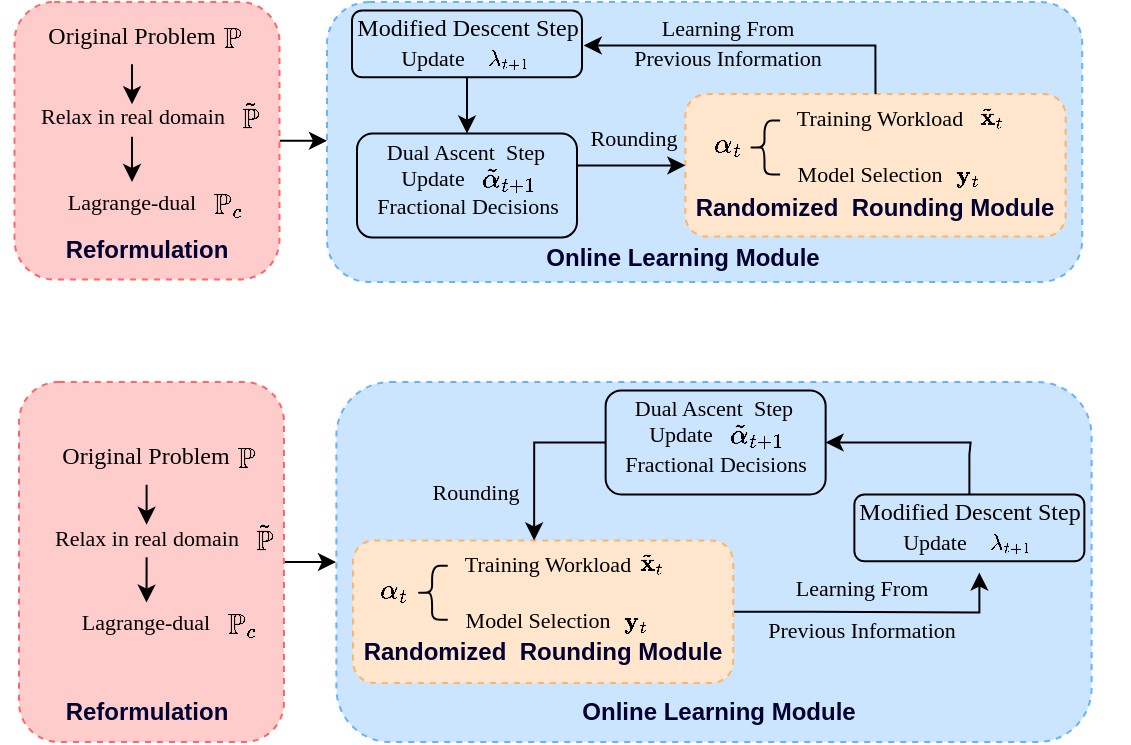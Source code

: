 <mxfile version="21.3.7" type="github">
  <diagram name="第 1 页" id="SSLs9a8aK7hEzwHF-V_V">
    <mxGraphModel dx="581" dy="322" grid="1" gridSize="10" guides="1" tooltips="1" connect="1" arrows="1" fold="1" page="1" pageScale="1" pageWidth="827" pageHeight="1169" math="1" shadow="0">
      <root>
        <mxCell id="0" />
        <mxCell id="1" parent="0" />
        <mxCell id="NSVF5rRADlhFA87VCiKn-22" value="" style="rounded=1;whiteSpace=wrap;html=1;strokeWidth=1;fontFamily=Times New Roman;fillColor=#CCE5FF;dashed=1;strokeColor=#66B2FF;" parent="1" vertex="1">
          <mxGeometry x="305.5" y="160" width="377.62" height="140" as="geometry" />
        </mxCell>
        <mxCell id="NSVF5rRADlhFA87VCiKn-32" value="" style="rounded=1;whiteSpace=wrap;html=1;strokeWidth=1;fontFamily=Times New Roman;fillColor=#FFE6CC;dashed=1;fontColor=#FFE6CC;strokeColor=#FFB366;" parent="1" vertex="1">
          <mxGeometry x="484.68" y="206.06" width="190.13" height="71.25" as="geometry" />
        </mxCell>
        <mxCell id="NSVF5rRADlhFA87VCiKn-35" value="" style="edgeStyle=orthogonalEdgeStyle;rounded=0;orthogonalLoop=1;jettySize=auto;html=1;exitX=1;exitY=0.5;exitDx=0;exitDy=0;" parent="1" source="NSVF5rRADlhFA87VCiKn-26" target="NSVF5rRADlhFA87VCiKn-22" edge="1">
          <mxGeometry relative="1" as="geometry">
            <mxPoint x="281.75" y="219.381" as="sourcePoint" />
            <Array as="points">
              <mxPoint x="300.5" y="230" />
              <mxPoint x="300.5" y="230" />
            </Array>
          </mxGeometry>
        </mxCell>
        <mxCell id="NSVF5rRADlhFA87VCiKn-26" value="" style="rounded=1;whiteSpace=wrap;html=1;strokeWidth=1;fontFamily=Times New Roman;fillColor=#FFCCCC;dashed=1;strokeColor=#FF6666;" parent="1" vertex="1">
          <mxGeometry x="149.25" y="160" width="132.5" height="138.75" as="geometry" />
        </mxCell>
        <mxCell id="sfnMSoEM-NCYtmPpQdEC-3" value="$$\mathbb{P}$$" style="text;html=1;strokeColor=none;fillColor=none;align=center;verticalAlign=middle;whiteSpace=wrap;rounded=0;" parent="1" vertex="1">
          <mxGeometry x="248" y="167.65" width="20" height="20" as="geometry" />
        </mxCell>
        <mxCell id="sfnMSoEM-NCYtmPpQdEC-5" value="$$\tilde{\mathbb{P}}$$" style="text;html=1;strokeColor=none;fillColor=none;align=center;verticalAlign=middle;whiteSpace=wrap;rounded=0;" parent="1" vertex="1">
          <mxGeometry x="256.75" y="207.34" width="20" height="20" as="geometry" />
        </mxCell>
        <mxCell id="NSVF5rRADlhFA87VCiKn-19" style="edgeStyle=orthogonalEdgeStyle;rounded=0;orthogonalLoop=1;jettySize=auto;html=1;entryX=0.5;entryY=0;entryDx=0;entryDy=0;" parent="1" source="sfnMSoEM-NCYtmPpQdEC-8" target="NSVF5rRADlhFA87VCiKn-2" edge="1">
          <mxGeometry relative="1" as="geometry" />
        </mxCell>
        <mxCell id="sfnMSoEM-NCYtmPpQdEC-8" value="&lt;p style=&quot;line-height: 0%;&quot;&gt;&lt;font face=&quot;Times New Roman&quot; style=&quot;font-size: 11px;&quot;&gt;Relax in real domain&lt;/font&gt;&lt;/p&gt;" style="text;html=1;strokeColor=none;fillColor=none;align=center;verticalAlign=middle;whiteSpace=wrap;rounded=0;fontSize=7;" parent="1" vertex="1">
          <mxGeometry x="150.5" y="207.34" width="115" height="20" as="geometry" />
        </mxCell>
        <mxCell id="sfnMSoEM-NCYtmPpQdEC-17" value="$$\mathbb{P}_c$$" style="text;html=1;strokeColor=none;fillColor=none;align=center;verticalAlign=middle;whiteSpace=wrap;rounded=0;" parent="1" vertex="1">
          <mxGeometry x="245.5" y="250.94" width="20" height="20" as="geometry" />
        </mxCell>
        <mxCell id="sfnMSoEM-NCYtmPpQdEC-21" value="$$\tilde{\alpha}_{t+1}$$" style="text;html=1;strokeColor=none;fillColor=none;align=center;verticalAlign=middle;whiteSpace=wrap;rounded=0;" parent="1" vertex="1">
          <mxGeometry x="380.5" y="237.81" width="30" height="20" as="geometry" />
        </mxCell>
        <mxCell id="sfnMSoEM-NCYtmPpQdEC-22" value="&lt;p style=&quot;line-height: 0%;&quot;&gt;&lt;font face=&quot;Times New Roman&quot; style=&quot;font-size: 11px;&quot;&gt;Update&lt;/font&gt;&lt;/p&gt;" style="text;html=1;strokeColor=none;fillColor=none;align=center;verticalAlign=middle;whiteSpace=wrap;rounded=0;fontSize=7;" parent="1" vertex="1">
          <mxGeometry x="335.5" y="232.81" width="45" height="30" as="geometry" />
        </mxCell>
        <mxCell id="sfnMSoEM-NCYtmPpQdEC-39" value="$$\lambda_{t+1}$$" style="text;html=1;strokeColor=none;fillColor=none;align=center;verticalAlign=middle;whiteSpace=wrap;rounded=0;fontSize=11;fontFamily=Times New Roman;" parent="1" vertex="1">
          <mxGeometry x="380.5" y="178.29" width="30" height="20" as="geometry" />
        </mxCell>
        <mxCell id="sfnMSoEM-NCYtmPpQdEC-41" value="Dual Ascent&amp;nbsp; Step" style="text;html=1;strokeColor=none;fillColor=none;align=center;verticalAlign=middle;whiteSpace=wrap;rounded=0;fontSize=11;fontFamily=Times New Roman;" parent="1" vertex="1">
          <mxGeometry x="324.5" y="224.54" width="100" height="20" as="geometry" />
        </mxCell>
        <mxCell id="NSVF5rRADlhFA87VCiKn-15" style="edgeStyle=orthogonalEdgeStyle;rounded=0;orthogonalLoop=1;jettySize=auto;html=1;" parent="1" source="Pp01OgDB8cOK3t0NA6hv-5" edge="1">
          <mxGeometry relative="1" as="geometry">
            <mxPoint x="208" y="211.53" as="targetPoint" />
          </mxGeometry>
        </mxCell>
        <mxCell id="Pp01OgDB8cOK3t0NA6hv-5" value="Original Problem" style="text;html=1;strokeColor=none;fillColor=none;align=center;verticalAlign=middle;whiteSpace=wrap;rounded=0;fontFamily=Times New Roman;" parent="1" vertex="1">
          <mxGeometry x="143" y="162.97" width="130" height="28.12" as="geometry" />
        </mxCell>
        <mxCell id="Pp01OgDB8cOK3t0NA6hv-11" value="Model Selection" style="text;html=1;strokeColor=none;fillColor=none;align=center;verticalAlign=middle;whiteSpace=wrap;rounded=0;fontSize=11;fontFamily=Times New Roman;" parent="1" vertex="1">
          <mxGeometry x="522.05" y="235.92" width="110" height="20" as="geometry" />
        </mxCell>
        <mxCell id="NSVF5rRADlhFA87VCiKn-45" style="edgeStyle=orthogonalEdgeStyle;rounded=0;orthogonalLoop=1;jettySize=auto;html=1;entryX=0.917;entryY=0.938;entryDx=0;entryDy=0;entryPerimeter=0;exitX=0.5;exitY=0;exitDx=0;exitDy=0;" parent="1" source="NSVF5rRADlhFA87VCiKn-32" target="Pp01OgDB8cOK3t0NA6hv-48" edge="1">
          <mxGeometry relative="1" as="geometry">
            <mxPoint x="582.5" y="207.81" as="sourcePoint" />
            <Array as="points">
              <mxPoint x="579.5" y="181.81" />
            </Array>
          </mxGeometry>
        </mxCell>
        <mxCell id="Pp01OgDB8cOK3t0NA6hv-12" value="Training Workload" style="text;html=1;strokeColor=none;fillColor=none;align=center;verticalAlign=middle;whiteSpace=wrap;rounded=0;fontSize=11;fontFamily=Times New Roman;" parent="1" vertex="1">
          <mxGeometry x="532.05" y="210.79" width="100" height="15" as="geometry" />
        </mxCell>
        <mxCell id="Pp01OgDB8cOK3t0NA6hv-15" value="$$\tilde{\mathbf{x}}_{t}$$" style="text;html=1;strokeColor=none;fillColor=none;align=center;verticalAlign=middle;whiteSpace=wrap;rounded=0;fontFamily=Times New Roman;" parent="1" vertex="1">
          <mxGeometry x="628.18" y="209.04" width="20" height="16.25" as="geometry" />
        </mxCell>
        <mxCell id="Pp01OgDB8cOK3t0NA6hv-17" value="$$\mathbf{y}_{t}$$" style="text;html=1;strokeColor=none;fillColor=none;align=center;verticalAlign=middle;whiteSpace=wrap;rounded=0;fontFamily=Times New Roman;" parent="1" vertex="1">
          <mxGeometry x="613.18" y="237.17" width="25" height="17.5" as="geometry" />
        </mxCell>
        <mxCell id="Pp01OgDB8cOK3t0NA6hv-18" style="edgeStyle=orthogonalEdgeStyle;rounded=0;orthogonalLoop=1;jettySize=auto;html=1;exitX=0.5;exitY=1;exitDx=0;exitDy=0;fontFamily=Times New Roman;" parent="1" source="Pp01OgDB8cOK3t0NA6hv-17" target="Pp01OgDB8cOK3t0NA6hv-17" edge="1">
          <mxGeometry relative="1" as="geometry" />
        </mxCell>
        <mxCell id="Pp01OgDB8cOK3t0NA6hv-25" value="$${\alpha}_{t}$$" style="text;html=1;strokeColor=none;fillColor=none;align=center;verticalAlign=middle;whiteSpace=wrap;rounded=0;" parent="1" vertex="1">
          <mxGeometry x="494.68" y="222.63" width="21.75" height="17.5" as="geometry" />
        </mxCell>
        <mxCell id="Pp01OgDB8cOK3t0NA6hv-48" value="&lt;p style=&quot;line-height: 0%;&quot;&gt;&lt;font style=&quot;font-size: 12px;&quot; face=&quot;Times New Roman&quot;&gt;Modified Descent Step&lt;/font&gt;&lt;br&gt;&lt;/p&gt;" style="text;html=1;strokeColor=none;fillColor=none;align=center;verticalAlign=middle;whiteSpace=wrap;rounded=0;fontSize=7;" parent="1" vertex="1">
          <mxGeometry x="305.5" y="162.97" width="140" height="20" as="geometry" />
        </mxCell>
        <mxCell id="dqOILAj7h7sax7pHXJvT-29" value="&lt;b&gt;&lt;font&gt;Online Learning Module&lt;/font&gt;&lt;/b&gt;" style="text;html=1;strokeColor=none;fillColor=none;align=center;verticalAlign=middle;whiteSpace=wrap;rounded=0;fontColor=#000033;" parent="1" vertex="1">
          <mxGeometry x="410.5" y="273.08" width="145" height="30" as="geometry" />
        </mxCell>
        <mxCell id="NSVF5rRADlhFA87VCiKn-2" value="&lt;p style=&quot;line-height: 0%;&quot;&gt;&lt;font face=&quot;Times New Roman&quot; style=&quot;font-size: 11px;&quot;&gt;Lagrange-dual&lt;/font&gt;&lt;/p&gt;" style="text;html=1;strokeColor=none;fillColor=none;align=center;verticalAlign=middle;whiteSpace=wrap;rounded=0;fontSize=7;" parent="1" vertex="1">
          <mxGeometry x="143" y="250.0" width="130" height="20" as="geometry" />
        </mxCell>
        <mxCell id="NSVF5rRADlhFA87VCiKn-9" value="&lt;p style=&quot;line-height: 0%;&quot;&gt;&lt;font face=&quot;Times New Roman&quot; style=&quot;font-size: 11px;&quot;&gt;Update&lt;/font&gt;&lt;/p&gt;" style="text;html=1;strokeColor=none;fillColor=none;align=center;verticalAlign=middle;whiteSpace=wrap;rounded=0;fontSize=7;" parent="1" vertex="1">
          <mxGeometry x="335.5" y="173.29" width="45" height="30" as="geometry" />
        </mxCell>
        <mxCell id="NSVF5rRADlhFA87VCiKn-33" style="edgeStyle=orthogonalEdgeStyle;rounded=0;orthogonalLoop=1;jettySize=auto;html=1;entryX=0;entryY=0.5;entryDx=0;entryDy=0;" parent="1" source="NSVF5rRADlhFA87VCiKn-20" target="NSVF5rRADlhFA87VCiKn-32" edge="1">
          <mxGeometry relative="1" as="geometry">
            <mxPoint x="458" y="225.94" as="targetPoint" />
            <Array as="points">
              <mxPoint x="460.5" y="241.81" />
              <mxPoint x="460.5" y="241.81" />
            </Array>
          </mxGeometry>
        </mxCell>
        <mxCell id="NSVF5rRADlhFA87VCiKn-20" value="" style="rounded=1;whiteSpace=wrap;html=1;strokeWidth=1;fontFamily=Times New Roman;fillColor=none;" parent="1" vertex="1">
          <mxGeometry x="320.5" y="225.79" width="110" height="52.02" as="geometry" />
        </mxCell>
        <mxCell id="NSVF5rRADlhFA87VCiKn-37" value="" style="edgeStyle=orthogonalEdgeStyle;rounded=0;orthogonalLoop=1;jettySize=auto;html=1;" parent="1" source="NSVF5rRADlhFA87VCiKn-21" target="NSVF5rRADlhFA87VCiKn-20" edge="1">
          <mxGeometry relative="1" as="geometry" />
        </mxCell>
        <mxCell id="NSVF5rRADlhFA87VCiKn-21" value="" style="rounded=1;whiteSpace=wrap;html=1;strokeWidth=1;fontFamily=Times New Roman;fillColor=none;" parent="1" vertex="1">
          <mxGeometry x="318" y="164.22" width="115" height="33.44" as="geometry" />
        </mxCell>
        <mxCell id="NSVF5rRADlhFA87VCiKn-24" value="&lt;b&gt;Reformulation&lt;/b&gt;" style="text;html=1;strokeColor=none;fillColor=none;align=center;verticalAlign=middle;whiteSpace=wrap;rounded=0;fontColor=#000033;" parent="1" vertex="1">
          <mxGeometry x="143" y="269.37" width="145" height="30" as="geometry" />
        </mxCell>
        <mxCell id="NSVF5rRADlhFA87VCiKn-28" value="" style="shape=curlyBracket;whiteSpace=wrap;html=1;rounded=1;labelPosition=left;verticalLabelPosition=middle;align=right;verticalAlign=middle;size=0.5;" parent="1" vertex="1">
          <mxGeometry x="516.43" y="219.19" width="15.62" height="27.03" as="geometry" />
        </mxCell>
        <mxCell id="NSVF5rRADlhFA87VCiKn-34" value="&lt;b&gt;&lt;font&gt;Randomized&amp;nbsp;&amp;nbsp;&lt;/font&gt;&lt;/b&gt;&lt;font&gt;&lt;b&gt;Rounding Module&lt;/b&gt;&lt;/font&gt;" style="text;html=1;strokeColor=none;fillColor=none;align=center;verticalAlign=middle;whiteSpace=wrap;rounded=0;fontColor=#000033;" parent="1" vertex="1">
          <mxGeometry x="476.37" y="247.81" width="206.75" height="30" as="geometry" />
        </mxCell>
        <mxCell id="NSVF5rRADlhFA87VCiKn-40" value="Previous Information" style="text;html=1;strokeColor=none;fillColor=none;align=center;verticalAlign=middle;whiteSpace=wrap;rounded=0;fontSize=11;fontFamily=Times New Roman;" parent="1" vertex="1">
          <mxGeometry x="442.55" y="180.47" width="126" height="15" as="geometry" />
        </mxCell>
        <mxCell id="NSVF5rRADlhFA87VCiKn-42" value="Rounding" style="text;html=1;strokeColor=none;fillColor=none;align=center;verticalAlign=middle;whiteSpace=wrap;rounded=0;fontSize=11;fontFamily=Times New Roman;" parent="1" vertex="1">
          <mxGeometry x="396.05" y="220.92" width="126" height="15" as="geometry" />
        </mxCell>
        <mxCell id="NSVF5rRADlhFA87VCiKn-43" value="Fractional Decisions" style="text;html=1;strokeColor=none;fillColor=none;align=center;verticalAlign=middle;whiteSpace=wrap;rounded=0;fontSize=11;fontFamily=Times New Roman;" parent="1" vertex="1">
          <mxGeometry x="312.5" y="254.81" width="126" height="15" as="geometry" />
        </mxCell>
        <mxCell id="NSVF5rRADlhFA87VCiKn-46" value="Learning From" style="text;html=1;strokeColor=none;fillColor=none;align=center;verticalAlign=middle;whiteSpace=wrap;rounded=0;fontSize=11;fontFamily=Times New Roman;" parent="1" vertex="1">
          <mxGeometry x="442.55" y="165.47" width="126" height="15" as="geometry" />
        </mxCell>
        <mxCell id="pxTEWj7LgMfRWPrPXoyE-1" value="" style="rounded=1;whiteSpace=wrap;html=1;strokeWidth=1;fontFamily=Times New Roman;fillColor=#CCE5FF;dashed=1;strokeColor=#66B2FF;" parent="1" vertex="1">
          <mxGeometry x="310.18" y="350" width="377.62" height="180" as="geometry" />
        </mxCell>
        <mxCell id="pxTEWj7LgMfRWPrPXoyE-38" style="edgeStyle=orthogonalEdgeStyle;rounded=0;orthogonalLoop=1;jettySize=auto;html=1;entryX=1;entryY=1;entryDx=0;entryDy=0;" parent="1" source="pxTEWj7LgMfRWPrPXoyE-2" target="pxTEWj7LgMfRWPrPXoyE-26" edge="1">
          <mxGeometry relative="1" as="geometry" />
        </mxCell>
        <mxCell id="pxTEWj7LgMfRWPrPXoyE-2" value="" style="rounded=1;whiteSpace=wrap;html=1;strokeWidth=1;fontFamily=Times New Roman;fillColor=#FFE6CC;dashed=1;fontColor=#FFE6CC;strokeColor=#FFB366;" parent="1" vertex="1">
          <mxGeometry x="318.48" y="429.24" width="190.13" height="71.25" as="geometry" />
        </mxCell>
        <mxCell id="pxTEWj7LgMfRWPrPXoyE-47" style="edgeStyle=orthogonalEdgeStyle;rounded=0;orthogonalLoop=1;jettySize=auto;html=1;" parent="1" source="pxTEWj7LgMfRWPrPXoyE-4" edge="1">
          <mxGeometry relative="1" as="geometry">
            <mxPoint x="310" y="440" as="targetPoint" />
          </mxGeometry>
        </mxCell>
        <mxCell id="pxTEWj7LgMfRWPrPXoyE-4" value="" style="rounded=1;whiteSpace=wrap;html=1;strokeWidth=1;fontFamily=Times New Roman;fillColor=#FFCCCC;dashed=1;strokeColor=#FF6666;" parent="1" vertex="1">
          <mxGeometry x="151.5" y="350" width="132.5" height="180" as="geometry" />
        </mxCell>
        <mxCell id="pxTEWj7LgMfRWPrPXoyE-5" value="$$\mathbb{P}$$" style="text;html=1;strokeColor=none;fillColor=none;align=center;verticalAlign=middle;whiteSpace=wrap;rounded=0;" parent="1" vertex="1">
          <mxGeometry x="255.25" y="377.95" width="20" height="20" as="geometry" />
        </mxCell>
        <mxCell id="pxTEWj7LgMfRWPrPXoyE-6" value="$$\tilde{\mathbb{P}}$$" style="text;html=1;strokeColor=none;fillColor=none;align=center;verticalAlign=middle;whiteSpace=wrap;rounded=0;" parent="1" vertex="1">
          <mxGeometry x="264" y="417.64" width="20" height="20" as="geometry" />
        </mxCell>
        <mxCell id="pxTEWj7LgMfRWPrPXoyE-7" style="edgeStyle=orthogonalEdgeStyle;rounded=0;orthogonalLoop=1;jettySize=auto;html=1;entryX=0.5;entryY=0;entryDx=0;entryDy=0;" parent="1" source="pxTEWj7LgMfRWPrPXoyE-8" target="pxTEWj7LgMfRWPrPXoyE-25" edge="1">
          <mxGeometry relative="1" as="geometry" />
        </mxCell>
        <mxCell id="pxTEWj7LgMfRWPrPXoyE-8" value="&lt;p style=&quot;line-height: 0%;&quot;&gt;&lt;font face=&quot;Times New Roman&quot; style=&quot;font-size: 11px;&quot;&gt;Relax in real domain&lt;/font&gt;&lt;/p&gt;" style="text;html=1;strokeColor=none;fillColor=none;align=center;verticalAlign=middle;whiteSpace=wrap;rounded=0;fontSize=7;" parent="1" vertex="1">
          <mxGeometry x="157.75" y="417.64" width="115" height="20" as="geometry" />
        </mxCell>
        <mxCell id="pxTEWj7LgMfRWPrPXoyE-9" value="$$\mathbb{P}_c$$" style="text;html=1;strokeColor=none;fillColor=none;align=center;verticalAlign=middle;whiteSpace=wrap;rounded=0;" parent="1" vertex="1">
          <mxGeometry x="252.75" y="461.24" width="20" height="20" as="geometry" />
        </mxCell>
        <mxCell id="pxTEWj7LgMfRWPrPXoyE-10" value="$$\tilde{\alpha}_{t+1}$$" style="text;html=1;strokeColor=none;fillColor=none;align=center;verticalAlign=middle;whiteSpace=wrap;rounded=0;" parent="1" vertex="1">
          <mxGeometry x="504.82" y="366.23" width="30" height="20" as="geometry" />
        </mxCell>
        <mxCell id="pxTEWj7LgMfRWPrPXoyE-11" value="&lt;p style=&quot;line-height: 0%;&quot;&gt;&lt;font face=&quot;Times New Roman&quot; style=&quot;font-size: 11px;&quot;&gt;Update&lt;/font&gt;&lt;/p&gt;" style="text;html=1;strokeColor=none;fillColor=none;align=center;verticalAlign=middle;whiteSpace=wrap;rounded=0;fontSize=7;" parent="1" vertex="1">
          <mxGeometry x="459.82" y="361.23" width="45" height="30" as="geometry" />
        </mxCell>
        <mxCell id="pxTEWj7LgMfRWPrPXoyE-12" value="$$\lambda_{t+1}$$" style="text;html=1;strokeColor=none;fillColor=none;align=center;verticalAlign=middle;whiteSpace=wrap;rounded=0;fontSize=11;fontFamily=Times New Roman;" parent="1" vertex="1">
          <mxGeometry x="631.69" y="420.3" width="30" height="20" as="geometry" />
        </mxCell>
        <mxCell id="pxTEWj7LgMfRWPrPXoyE-13" value="Dual Ascent&amp;nbsp; Step" style="text;html=1;strokeColor=none;fillColor=none;align=center;verticalAlign=middle;whiteSpace=wrap;rounded=0;fontSize=11;fontFamily=Times New Roman;" parent="1" vertex="1">
          <mxGeometry x="448.82" y="352.96" width="100" height="20" as="geometry" />
        </mxCell>
        <mxCell id="pxTEWj7LgMfRWPrPXoyE-14" style="edgeStyle=orthogonalEdgeStyle;rounded=0;orthogonalLoop=1;jettySize=auto;html=1;" parent="1" source="pxTEWj7LgMfRWPrPXoyE-15" edge="1">
          <mxGeometry relative="1" as="geometry">
            <mxPoint x="215.25" y="421.83" as="targetPoint" />
          </mxGeometry>
        </mxCell>
        <mxCell id="pxTEWj7LgMfRWPrPXoyE-15" value="Original Problem" style="text;html=1;strokeColor=none;fillColor=none;align=center;verticalAlign=middle;whiteSpace=wrap;rounded=0;fontFamily=Times New Roman;" parent="1" vertex="1">
          <mxGeometry x="150.25" y="373.27" width="130" height="28.12" as="geometry" />
        </mxCell>
        <mxCell id="pxTEWj7LgMfRWPrPXoyE-16" value="Model Selection" style="text;html=1;strokeColor=none;fillColor=none;align=center;verticalAlign=middle;whiteSpace=wrap;rounded=0;fontSize=11;fontFamily=Times New Roman;" parent="1" vertex="1">
          <mxGeometry x="355.86" y="458.6" width="110" height="20" as="geometry" />
        </mxCell>
        <mxCell id="pxTEWj7LgMfRWPrPXoyE-18" value="Training Workload" style="text;html=1;strokeColor=none;fillColor=none;align=center;verticalAlign=middle;whiteSpace=wrap;rounded=0;fontSize=11;fontFamily=Times New Roman;" parent="1" vertex="1">
          <mxGeometry x="365.86" y="433.47" width="100" height="15" as="geometry" />
        </mxCell>
        <mxCell id="pxTEWj7LgMfRWPrPXoyE-19" value="$$\tilde{\mathbf{x}}_{t}$$" style="text;html=1;strokeColor=none;fillColor=none;align=center;verticalAlign=middle;whiteSpace=wrap;rounded=0;fontFamily=Times New Roman;" parent="1" vertex="1">
          <mxGeometry x="457.51" y="431.71" width="20" height="16.25" as="geometry" />
        </mxCell>
        <mxCell id="pxTEWj7LgMfRWPrPXoyE-20" value="$$\mathbf{y}_{t}$$" style="text;html=1;strokeColor=none;fillColor=none;align=center;verticalAlign=middle;whiteSpace=wrap;rounded=0;fontFamily=Times New Roman;" parent="1" vertex="1">
          <mxGeometry x="446.99" y="459.85" width="25" height="17.5" as="geometry" />
        </mxCell>
        <mxCell id="pxTEWj7LgMfRWPrPXoyE-21" style="edgeStyle=orthogonalEdgeStyle;rounded=0;orthogonalLoop=1;jettySize=auto;html=1;exitX=0.5;exitY=1;exitDx=0;exitDy=0;fontFamily=Times New Roman;" parent="1" source="pxTEWj7LgMfRWPrPXoyE-20" target="pxTEWj7LgMfRWPrPXoyE-20" edge="1">
          <mxGeometry relative="1" as="geometry" />
        </mxCell>
        <mxCell id="pxTEWj7LgMfRWPrPXoyE-22" value="$${\alpha}_{t}$$" style="text;html=1;strokeColor=none;fillColor=none;align=center;verticalAlign=middle;whiteSpace=wrap;rounded=0;" parent="1" vertex="1">
          <mxGeometry x="328.49" y="445.31" width="21.75" height="17.5" as="geometry" />
        </mxCell>
        <mxCell id="pxTEWj7LgMfRWPrPXoyE-23" value="&lt;p style=&quot;line-height: 0%;&quot;&gt;&lt;font style=&quot;font-size: 12px;&quot; face=&quot;Times New Roman&quot;&gt;Modified Descent Step&lt;/font&gt;&lt;br&gt;&lt;/p&gt;" style="text;html=1;strokeColor=none;fillColor=none;align=center;verticalAlign=middle;whiteSpace=wrap;rounded=0;fontSize=7;" parent="1" vertex="1">
          <mxGeometry x="556.69" y="404.98" width="140" height="20" as="geometry" />
        </mxCell>
        <mxCell id="pxTEWj7LgMfRWPrPXoyE-24" value="&lt;b&gt;&lt;font&gt;Online Learning Module&lt;/font&gt;&lt;/b&gt;" style="text;html=1;strokeColor=none;fillColor=none;align=center;verticalAlign=middle;whiteSpace=wrap;rounded=0;fontColor=#000033;" parent="1" vertex="1">
          <mxGeometry x="428.55" y="500.49" width="145" height="30" as="geometry" />
        </mxCell>
        <mxCell id="pxTEWj7LgMfRWPrPXoyE-25" value="&lt;p style=&quot;line-height: 0%;&quot;&gt;&lt;font face=&quot;Times New Roman&quot; style=&quot;font-size: 11px;&quot;&gt;Lagrange-dual&lt;/font&gt;&lt;/p&gt;" style="text;html=1;strokeColor=none;fillColor=none;align=center;verticalAlign=middle;whiteSpace=wrap;rounded=0;fontSize=7;" parent="1" vertex="1">
          <mxGeometry x="150.25" y="460.3" width="130" height="20" as="geometry" />
        </mxCell>
        <mxCell id="pxTEWj7LgMfRWPrPXoyE-26" value="&lt;p style=&quot;line-height: 0%;&quot;&gt;&lt;font face=&quot;Times New Roman&quot; style=&quot;font-size: 11px;&quot;&gt;Update&lt;/font&gt;&lt;/p&gt;" style="text;html=1;strokeColor=none;fillColor=none;align=center;verticalAlign=middle;whiteSpace=wrap;rounded=0;fontSize=7;" parent="1" vertex="1">
          <mxGeometry x="586.69" y="415.3" width="45" height="30" as="geometry" />
        </mxCell>
        <mxCell id="pxTEWj7LgMfRWPrPXoyE-42" style="edgeStyle=orthogonalEdgeStyle;rounded=0;orthogonalLoop=1;jettySize=auto;html=1;entryX=0.5;entryY=0;entryDx=0;entryDy=0;" parent="1" source="pxTEWj7LgMfRWPrPXoyE-28" edge="1">
          <mxGeometry relative="1" as="geometry">
            <mxPoint x="409.065" y="429.23" as="targetPoint" />
            <Array as="points">
              <mxPoint x="409.32" y="379.23" />
            </Array>
          </mxGeometry>
        </mxCell>
        <mxCell id="pxTEWj7LgMfRWPrPXoyE-28" value="" style="rounded=1;whiteSpace=wrap;html=1;strokeWidth=1;fontFamily=Times New Roman;fillColor=none;" parent="1" vertex="1">
          <mxGeometry x="444.82" y="354.21" width="110" height="52.02" as="geometry" />
        </mxCell>
        <mxCell id="pxTEWj7LgMfRWPrPXoyE-41" style="edgeStyle=orthogonalEdgeStyle;rounded=0;orthogonalLoop=1;jettySize=auto;html=1;entryX=1;entryY=0.5;entryDx=0;entryDy=0;" parent="1" source="pxTEWj7LgMfRWPrPXoyE-30" target="pxTEWj7LgMfRWPrPXoyE-28" edge="1">
          <mxGeometry relative="1" as="geometry">
            <Array as="points">
              <mxPoint x="626.32" y="386.23" />
              <mxPoint x="627.32" y="364.23" />
            </Array>
          </mxGeometry>
        </mxCell>
        <mxCell id="pxTEWj7LgMfRWPrPXoyE-30" value="" style="rounded=1;whiteSpace=wrap;html=1;strokeWidth=1;fontFamily=Times New Roman;fillColor=none;" parent="1" vertex="1">
          <mxGeometry x="569.19" y="406.23" width="115" height="33.44" as="geometry" />
        </mxCell>
        <mxCell id="pxTEWj7LgMfRWPrPXoyE-31" value="&lt;b&gt;Reformulation&lt;/b&gt;" style="text;html=1;strokeColor=none;fillColor=none;align=center;verticalAlign=middle;whiteSpace=wrap;rounded=0;fontColor=#000033;" parent="1" vertex="1">
          <mxGeometry x="142.75" y="500" width="145" height="30" as="geometry" />
        </mxCell>
        <mxCell id="pxTEWj7LgMfRWPrPXoyE-32" value="" style="shape=curlyBracket;whiteSpace=wrap;html=1;rounded=1;labelPosition=left;verticalLabelPosition=middle;align=right;verticalAlign=middle;size=0.5;" parent="1" vertex="1">
          <mxGeometry x="350.24" y="441.87" width="15.62" height="27.03" as="geometry" />
        </mxCell>
        <mxCell id="pxTEWj7LgMfRWPrPXoyE-33" value="&lt;b&gt;&lt;font&gt;Randomized&amp;nbsp;&amp;nbsp;&lt;/font&gt;&lt;/b&gt;&lt;font&gt;&lt;b&gt;Rounding Module&lt;/b&gt;&lt;/font&gt;" style="text;html=1;strokeColor=none;fillColor=none;align=center;verticalAlign=middle;whiteSpace=wrap;rounded=0;fontColor=#000033;" parent="1" vertex="1">
          <mxGeometry x="310.18" y="470.49" width="206.75" height="30" as="geometry" />
        </mxCell>
        <mxCell id="pxTEWj7LgMfRWPrPXoyE-34" value="Previous Information" style="text;html=1;strokeColor=none;fillColor=none;align=center;verticalAlign=middle;whiteSpace=wrap;rounded=0;fontSize=11;fontFamily=Times New Roman;" parent="1" vertex="1">
          <mxGeometry x="510.17" y="466.24" width="126" height="15" as="geometry" />
        </mxCell>
        <mxCell id="pxTEWj7LgMfRWPrPXoyE-35" value="Rounding" style="text;html=1;strokeColor=none;fillColor=none;align=center;verticalAlign=middle;whiteSpace=wrap;rounded=0;fontSize=11;fontFamily=Times New Roman;" parent="1" vertex="1">
          <mxGeometry x="316.55" y="397.95" width="126" height="15" as="geometry" />
        </mxCell>
        <mxCell id="pxTEWj7LgMfRWPrPXoyE-36" value="Fractional Decisions" style="text;html=1;strokeColor=none;fillColor=none;align=center;verticalAlign=middle;whiteSpace=wrap;rounded=0;fontSize=11;fontFamily=Times New Roman;" parent="1" vertex="1">
          <mxGeometry x="436.82" y="383.23" width="126" height="15" as="geometry" />
        </mxCell>
        <mxCell id="pxTEWj7LgMfRWPrPXoyE-37" value="Learning From" style="text;html=1;strokeColor=none;fillColor=none;align=center;verticalAlign=middle;whiteSpace=wrap;rounded=0;fontSize=11;fontFamily=Times New Roman;" parent="1" vertex="1">
          <mxGeometry x="509.5" y="445.3" width="126" height="15" as="geometry" />
        </mxCell>
      </root>
    </mxGraphModel>
  </diagram>
</mxfile>
